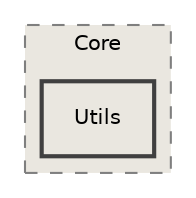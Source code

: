 digraph "/home/runner/work/Radium-Engine/Radium-Engine/src/Radium-Engine/src/Core/Utils"
{
 // INTERACTIVE_SVG=YES
 // LATEX_PDF_SIZE
  edge [fontname="Helvetica",fontsize="10",labelfontname="Helvetica",labelfontsize="10"];
  node [fontname="Helvetica",fontsize="10",shape=record];
  compound=true
  subgraph clusterdir_a2f0e5642e47e7ed59fe0f0829eafb5f {
    graph [ bgcolor="#eae7e0", pencolor="grey50", style="filled,dashed,", label="Core", fontname="Helvetica", fontsize="10", URL="dir_a2f0e5642e47e7ed59fe0f0829eafb5f.html"]
  dir_ff87cf903db18af0fdb6c342683ece25 [shape=box, label="Utils", style="filled,bold,", fillcolor="#eae7e0", color="grey25", URL="dir_ff87cf903db18af0fdb6c342683ece25.html"];
  }
}
